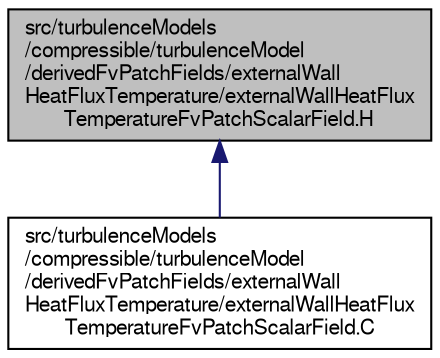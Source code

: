 digraph "src/turbulenceModels/compressible/turbulenceModel/derivedFvPatchFields/externalWallHeatFluxTemperature/externalWallHeatFluxTemperatureFvPatchScalarField.H"
{
  bgcolor="transparent";
  edge [fontname="FreeSans",fontsize="10",labelfontname="FreeSans",labelfontsize="10"];
  node [fontname="FreeSans",fontsize="10",shape=record];
  Node190 [label="src/turbulenceModels\l/compressible/turbulenceModel\l/derivedFvPatchFields/externalWall\lHeatFluxTemperature/externalWallHeatFlux\lTemperatureFvPatchScalarField.H",height=0.2,width=0.4,color="black", fillcolor="grey75", style="filled", fontcolor="black"];
  Node190 -> Node191 [dir="back",color="midnightblue",fontsize="10",style="solid",fontname="FreeSans"];
  Node191 [label="src/turbulenceModels\l/compressible/turbulenceModel\l/derivedFvPatchFields/externalWall\lHeatFluxTemperature/externalWallHeatFlux\lTemperatureFvPatchScalarField.C",height=0.2,width=0.4,color="black",URL="$a17318.html"];
}
